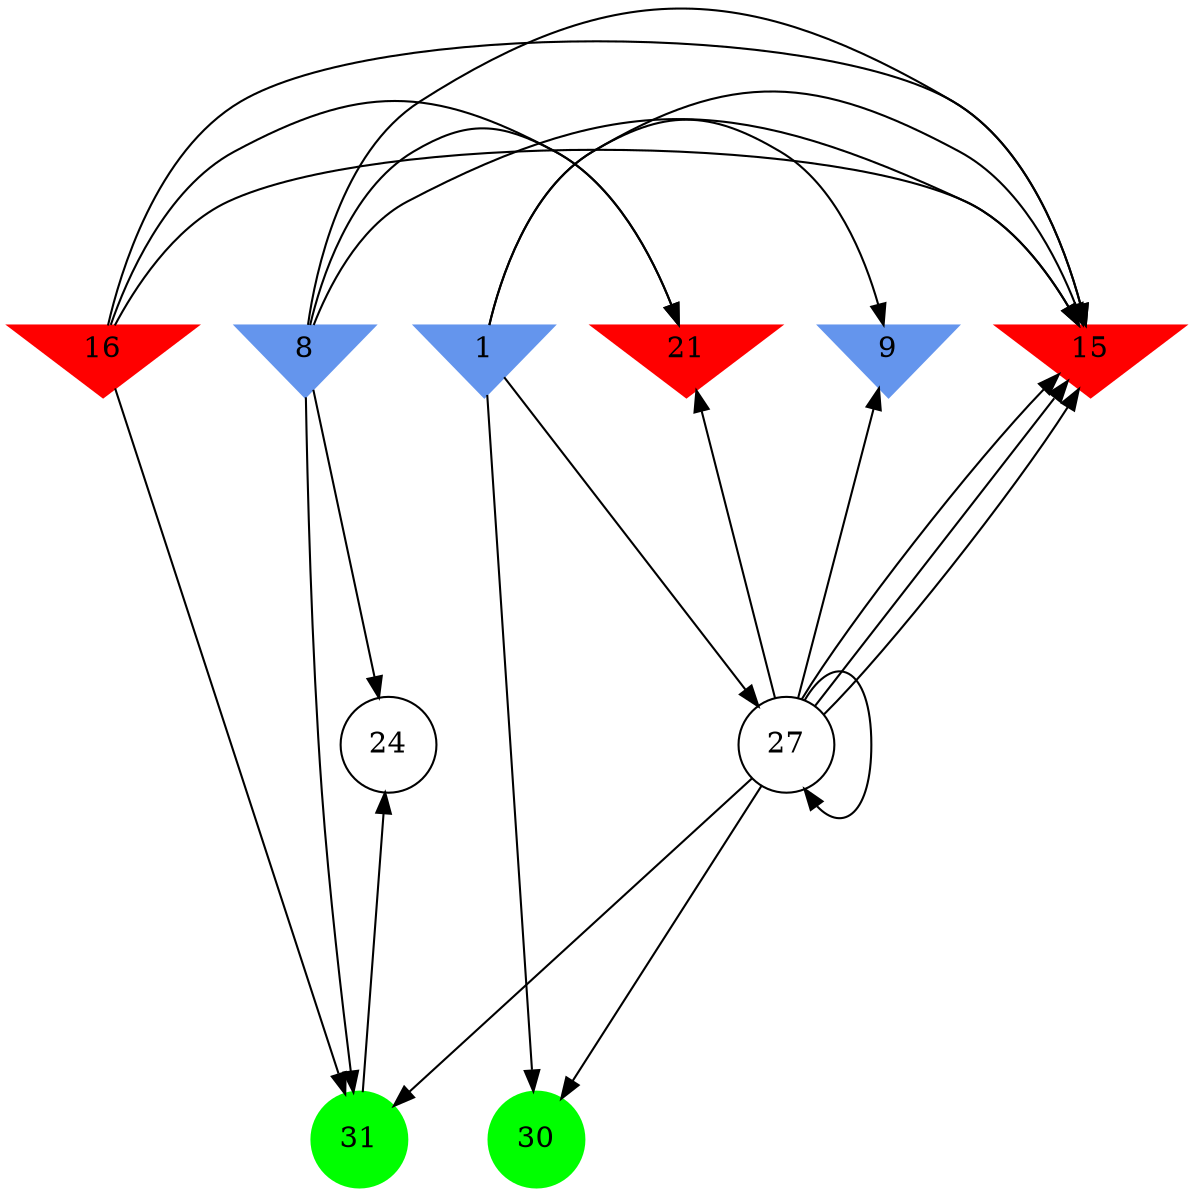 digraph brain {
	ranksep=2.0;
	1 [shape=invtriangle,style=filled,color=cornflowerblue];
	8 [shape=invtriangle,style=filled,color=cornflowerblue];
	9 [shape=invtriangle,style=filled,color=cornflowerblue];
	15 [shape=invtriangle,style=filled,color=red];
	16 [shape=invtriangle,style=filled,color=red];
	21 [shape=invtriangle,style=filled,color=red];
	24 [shape=circle,color=black];
	27 [shape=circle,color=black];
	30 [shape=circle,style=filled,color=green];
	31 [shape=circle,style=filled,color=green];
	27	->	15;
	27	->	30;
	27	->	9;
	27	->	27;
	1	->	15;
	1	->	30;
	1	->	9;
	1	->	27;
	8	->	24;
	31	->	24;
	27	->	15;
	27	->	21;
	27	->	31;
	27	->	15;
	16	->	15;
	16	->	21;
	16	->	31;
	16	->	15;
	8	->	15;
	8	->	21;
	8	->	31;
	8	->	15;
	{ rank=same; 1; 8; 9; 15; 16; 21; }
	{ rank=same; 24; 27; }
	{ rank=same; 30; 31; }
}
